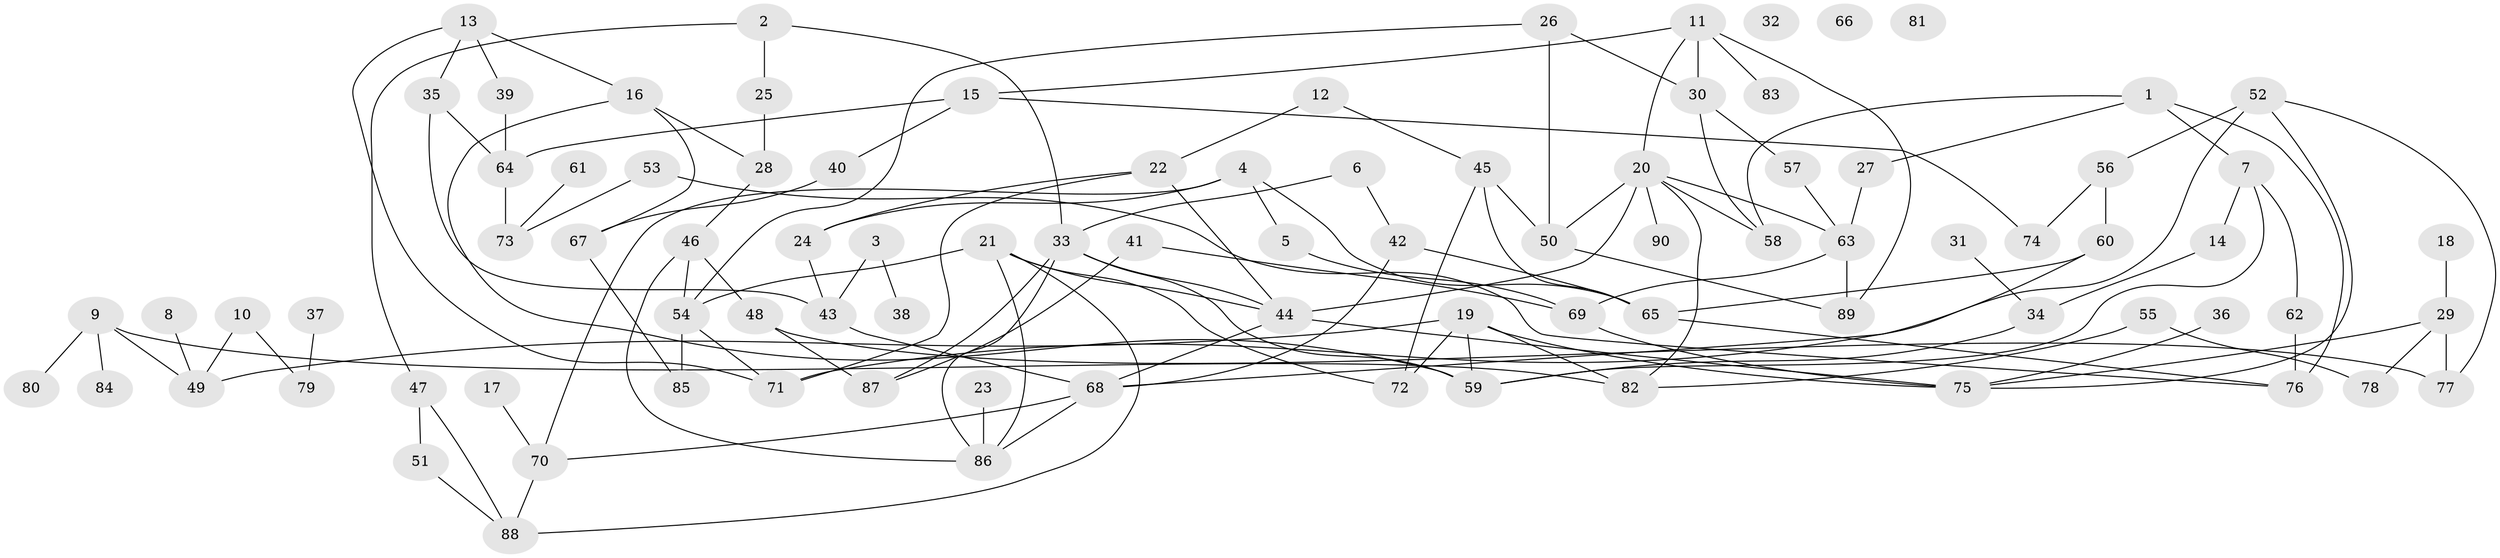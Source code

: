 // coarse degree distribution, {1: 0.25925925925925924, 0: 0.1111111111111111, 3: 0.14814814814814814, 2: 0.18518518518518517, 4: 0.14814814814814814, 9: 0.07407407407407407, 5: 0.037037037037037035, 10: 0.037037037037037035}
// Generated by graph-tools (version 1.1) at 2025/42/03/04/25 21:42:30]
// undirected, 90 vertices, 135 edges
graph export_dot {
graph [start="1"]
  node [color=gray90,style=filled];
  1;
  2;
  3;
  4;
  5;
  6;
  7;
  8;
  9;
  10;
  11;
  12;
  13;
  14;
  15;
  16;
  17;
  18;
  19;
  20;
  21;
  22;
  23;
  24;
  25;
  26;
  27;
  28;
  29;
  30;
  31;
  32;
  33;
  34;
  35;
  36;
  37;
  38;
  39;
  40;
  41;
  42;
  43;
  44;
  45;
  46;
  47;
  48;
  49;
  50;
  51;
  52;
  53;
  54;
  55;
  56;
  57;
  58;
  59;
  60;
  61;
  62;
  63;
  64;
  65;
  66;
  67;
  68;
  69;
  70;
  71;
  72;
  73;
  74;
  75;
  76;
  77;
  78;
  79;
  80;
  81;
  82;
  83;
  84;
  85;
  86;
  87;
  88;
  89;
  90;
  1 -- 7;
  1 -- 27;
  1 -- 58;
  1 -- 76;
  2 -- 25;
  2 -- 33;
  2 -- 47;
  3 -- 38;
  3 -- 43;
  4 -- 5;
  4 -- 24;
  4 -- 65;
  4 -- 70;
  5 -- 69;
  6 -- 33;
  6 -- 42;
  7 -- 14;
  7 -- 59;
  7 -- 62;
  8 -- 49;
  9 -- 49;
  9 -- 80;
  9 -- 82;
  9 -- 84;
  10 -- 49;
  10 -- 79;
  11 -- 15;
  11 -- 20;
  11 -- 30;
  11 -- 83;
  11 -- 89;
  12 -- 22;
  12 -- 45;
  13 -- 16;
  13 -- 35;
  13 -- 39;
  13 -- 71;
  14 -- 34;
  15 -- 40;
  15 -- 64;
  15 -- 74;
  16 -- 28;
  16 -- 59;
  16 -- 67;
  17 -- 70;
  18 -- 29;
  19 -- 49;
  19 -- 59;
  19 -- 72;
  19 -- 75;
  19 -- 82;
  20 -- 44;
  20 -- 50;
  20 -- 58;
  20 -- 63;
  20 -- 82;
  20 -- 90;
  21 -- 44;
  21 -- 54;
  21 -- 72;
  21 -- 86;
  21 -- 88;
  22 -- 24;
  22 -- 44;
  22 -- 71;
  23 -- 86;
  24 -- 43;
  25 -- 28;
  26 -- 30;
  26 -- 50;
  26 -- 54;
  27 -- 63;
  28 -- 46;
  29 -- 75;
  29 -- 77;
  29 -- 78;
  30 -- 57;
  30 -- 58;
  31 -- 34;
  33 -- 44;
  33 -- 59;
  33 -- 86;
  33 -- 87;
  34 -- 59;
  35 -- 43;
  35 -- 64;
  36 -- 75;
  37 -- 79;
  39 -- 64;
  40 -- 67;
  41 -- 69;
  41 -- 87;
  42 -- 65;
  42 -- 68;
  43 -- 68;
  44 -- 68;
  44 -- 75;
  45 -- 50;
  45 -- 65;
  45 -- 72;
  46 -- 48;
  46 -- 54;
  46 -- 86;
  47 -- 51;
  47 -- 88;
  48 -- 77;
  48 -- 87;
  50 -- 89;
  51 -- 88;
  52 -- 56;
  52 -- 71;
  52 -- 75;
  52 -- 77;
  53 -- 73;
  53 -- 76;
  54 -- 71;
  54 -- 85;
  55 -- 78;
  55 -- 82;
  56 -- 60;
  56 -- 74;
  57 -- 63;
  60 -- 65;
  60 -- 68;
  61 -- 73;
  62 -- 76;
  63 -- 69;
  63 -- 89;
  64 -- 73;
  65 -- 76;
  67 -- 85;
  68 -- 70;
  68 -- 86;
  69 -- 75;
  70 -- 88;
}
